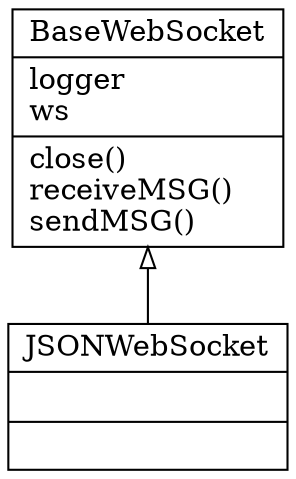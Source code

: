 digraph "classes_ServerWebSocket" {
charset="utf-8"
rankdir=BT
"0" [label="{BaseWebSocket|logger\lws\l|close()\lreceiveMSG()\lsendMSG()\l}", shape="record"];
"1" [label="{JSONWebSocket|\l|}", shape="record"];
"1" -> "0" [arrowhead="empty", arrowtail="none"];
}
